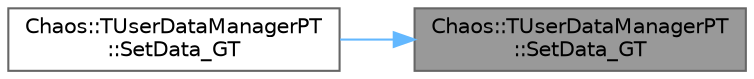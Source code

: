 digraph "Chaos::TUserDataManagerPT::SetData_GT"
{
 // INTERACTIVE_SVG=YES
 // LATEX_PDF_SIZE
  bgcolor="transparent";
  edge [fontname=Helvetica,fontsize=10,labelfontname=Helvetica,labelfontsize=10];
  node [fontname=Helvetica,fontsize=10,shape=box,height=0.2,width=0.4];
  rankdir="RL";
  Node1 [id="Node000001",label="Chaos::TUserDataManagerPT\l::SetData_GT",height=0.2,width=0.4,color="gray40", fillcolor="grey60", style="filled", fontcolor="black",tooltip=" "];
  Node1 -> Node2 [id="edge1_Node000001_Node000002",dir="back",color="steelblue1",style="solid",tooltip=" "];
  Node2 [id="Node000002",label="Chaos::TUserDataManagerPT\l::SetData_GT",height=0.2,width=0.4,color="grey40", fillcolor="white", style="filled",URL="$d1/d32/classChaos_1_1TUserDataManagerPT.html#a16ab8e9f73ecb31adc7c99fd108ede1c",tooltip=" "];
}
